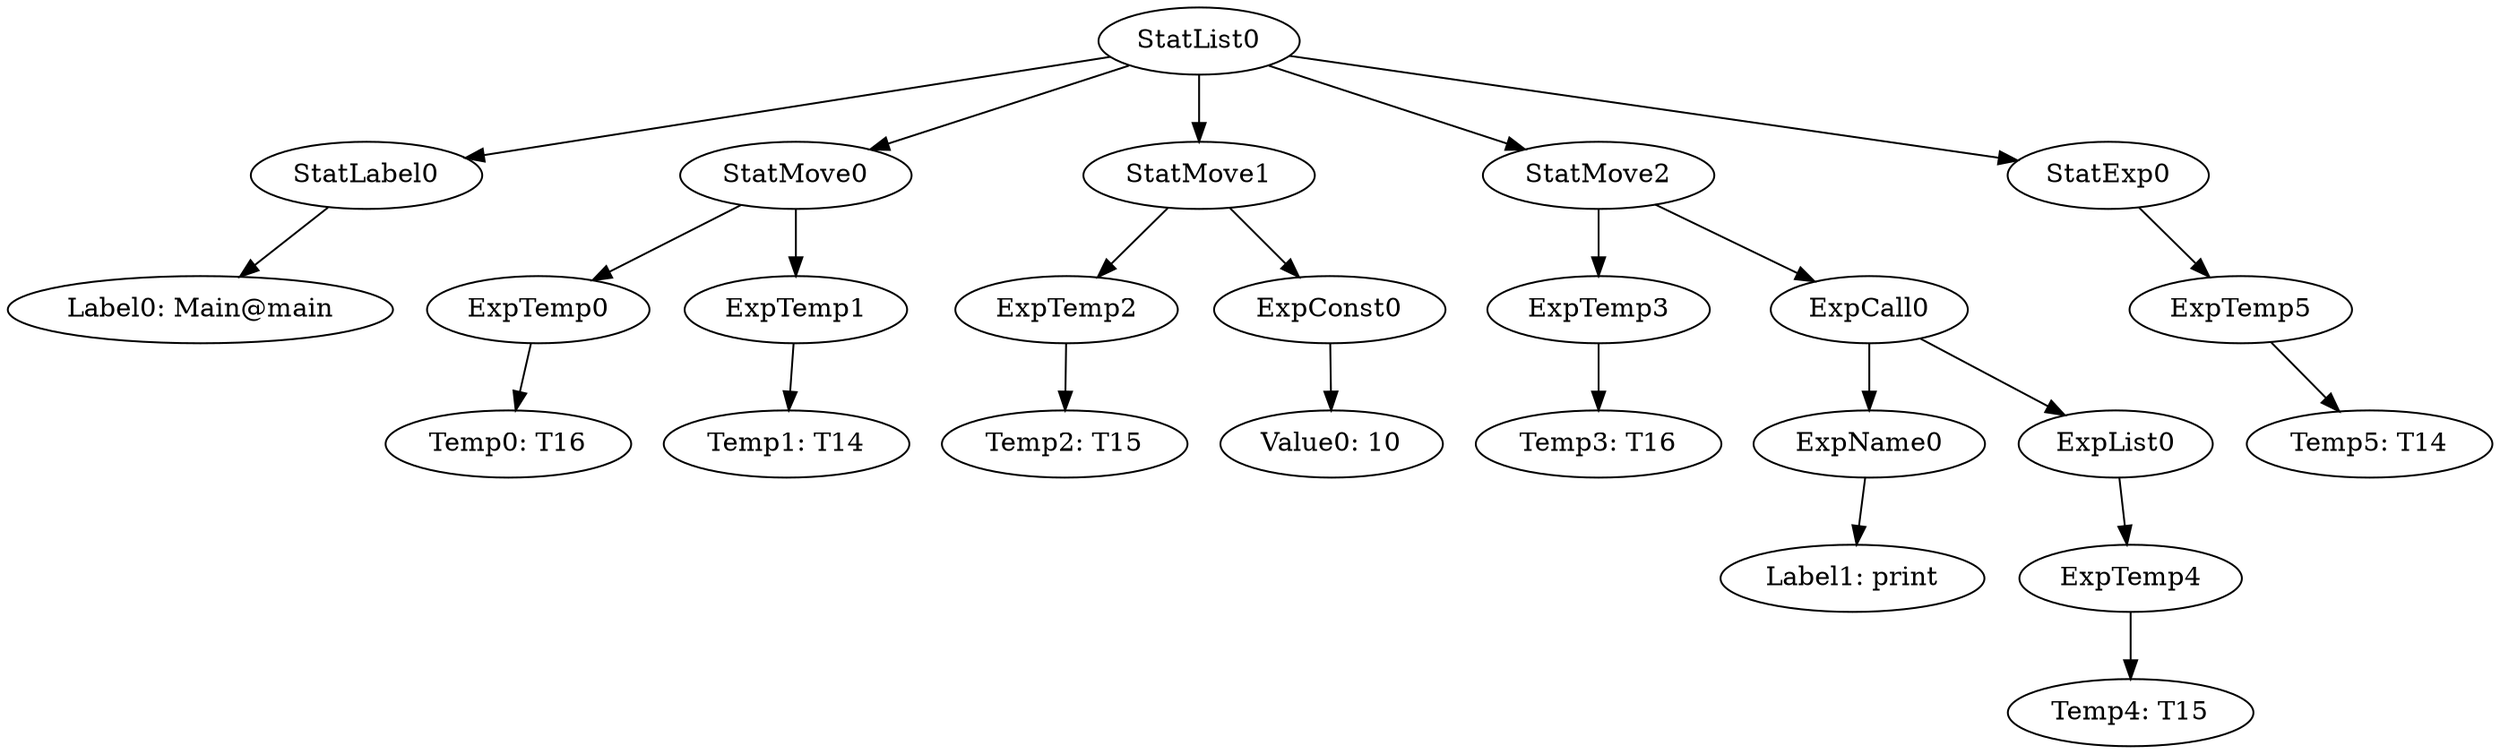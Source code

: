 digraph {
	ordering = out;
	ExpTemp5 -> "Temp5: T14";
	ExpList0 -> ExpTemp4;
	ExpTemp4 -> "Temp4: T15";
	ExpCall0 -> ExpName0;
	ExpCall0 -> ExpList0;
	ExpName0 -> "Label1: print";
	StatMove0 -> ExpTemp0;
	StatMove0 -> ExpTemp1;
	StatExp0 -> ExpTemp5;
	ExpTemp0 -> "Temp0: T16";
	StatList0 -> StatLabel0;
	StatList0 -> StatMove0;
	StatList0 -> StatMove1;
	StatList0 -> StatMove2;
	StatList0 -> StatExp0;
	StatLabel0 -> "Label0: Main@main";
	ExpConst0 -> "Value0: 10";
	ExpTemp3 -> "Temp3: T16";
	ExpTemp1 -> "Temp1: T14";
	StatMove1 -> ExpTemp2;
	StatMove1 -> ExpConst0;
	ExpTemp2 -> "Temp2: T15";
	StatMove2 -> ExpTemp3;
	StatMove2 -> ExpCall0;
}

